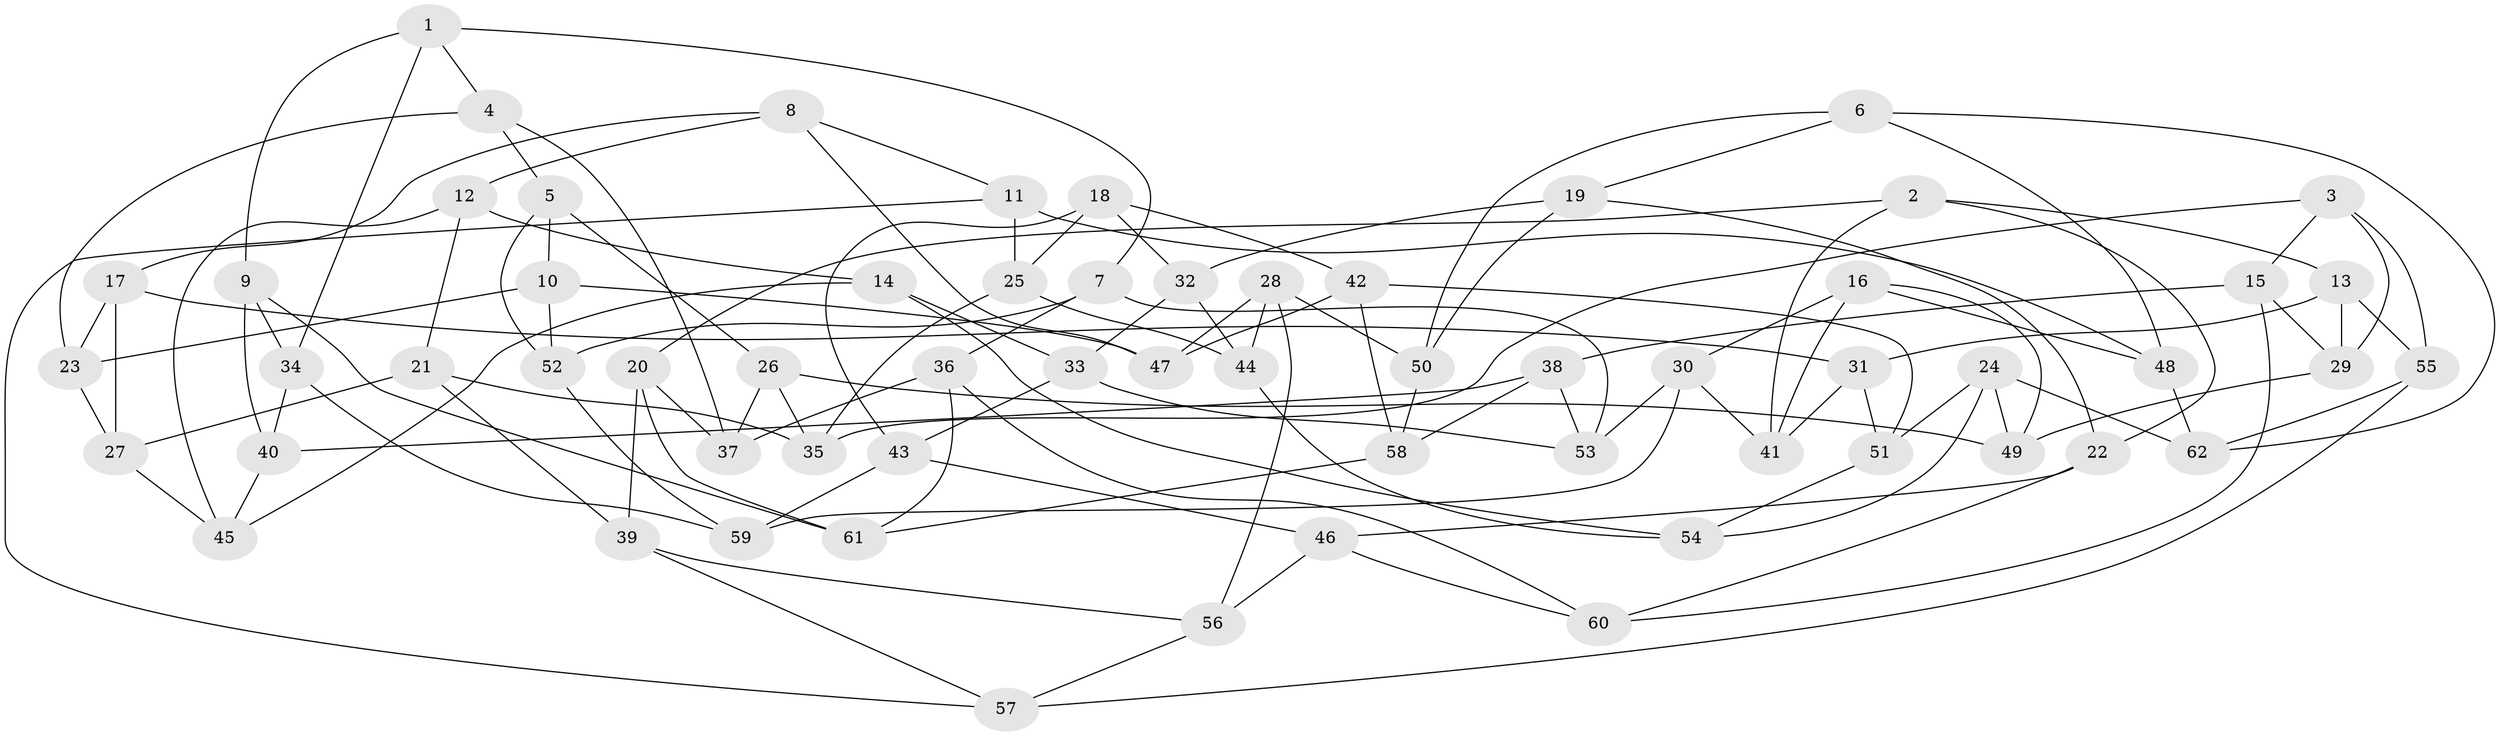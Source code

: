 // coarse degree distribution, {3: 0.2972972972972973, 4: 0.43243243243243246, 7: 0.02702702702702703, 2: 0.02702702702702703, 5: 0.05405405405405406, 6: 0.05405405405405406, 8: 0.10810810810810811}
// Generated by graph-tools (version 1.1) at 2025/01/03/04/25 22:01:58]
// undirected, 62 vertices, 124 edges
graph export_dot {
graph [start="1"]
  node [color=gray90,style=filled];
  1;
  2;
  3;
  4;
  5;
  6;
  7;
  8;
  9;
  10;
  11;
  12;
  13;
  14;
  15;
  16;
  17;
  18;
  19;
  20;
  21;
  22;
  23;
  24;
  25;
  26;
  27;
  28;
  29;
  30;
  31;
  32;
  33;
  34;
  35;
  36;
  37;
  38;
  39;
  40;
  41;
  42;
  43;
  44;
  45;
  46;
  47;
  48;
  49;
  50;
  51;
  52;
  53;
  54;
  55;
  56;
  57;
  58;
  59;
  60;
  61;
  62;
  1 -- 34;
  1 -- 9;
  1 -- 4;
  1 -- 7;
  2 -- 20;
  2 -- 22;
  2 -- 41;
  2 -- 13;
  3 -- 55;
  3 -- 29;
  3 -- 35;
  3 -- 15;
  4 -- 5;
  4 -- 37;
  4 -- 23;
  5 -- 10;
  5 -- 26;
  5 -- 52;
  6 -- 19;
  6 -- 48;
  6 -- 62;
  6 -- 50;
  7 -- 52;
  7 -- 53;
  7 -- 36;
  8 -- 12;
  8 -- 47;
  8 -- 17;
  8 -- 11;
  9 -- 34;
  9 -- 61;
  9 -- 40;
  10 -- 52;
  10 -- 47;
  10 -- 23;
  11 -- 57;
  11 -- 48;
  11 -- 25;
  12 -- 21;
  12 -- 14;
  12 -- 45;
  13 -- 29;
  13 -- 31;
  13 -- 55;
  14 -- 45;
  14 -- 33;
  14 -- 54;
  15 -- 60;
  15 -- 29;
  15 -- 38;
  16 -- 30;
  16 -- 49;
  16 -- 48;
  16 -- 41;
  17 -- 23;
  17 -- 31;
  17 -- 27;
  18 -- 42;
  18 -- 25;
  18 -- 43;
  18 -- 32;
  19 -- 50;
  19 -- 32;
  19 -- 22;
  20 -- 39;
  20 -- 37;
  20 -- 61;
  21 -- 35;
  21 -- 39;
  21 -- 27;
  22 -- 60;
  22 -- 46;
  23 -- 27;
  24 -- 54;
  24 -- 49;
  24 -- 62;
  24 -- 51;
  25 -- 35;
  25 -- 44;
  26 -- 35;
  26 -- 49;
  26 -- 37;
  27 -- 45;
  28 -- 50;
  28 -- 47;
  28 -- 56;
  28 -- 44;
  29 -- 49;
  30 -- 41;
  30 -- 59;
  30 -- 53;
  31 -- 51;
  31 -- 41;
  32 -- 33;
  32 -- 44;
  33 -- 43;
  33 -- 53;
  34 -- 59;
  34 -- 40;
  36 -- 37;
  36 -- 61;
  36 -- 60;
  38 -- 53;
  38 -- 58;
  38 -- 40;
  39 -- 56;
  39 -- 57;
  40 -- 45;
  42 -- 51;
  42 -- 47;
  42 -- 58;
  43 -- 46;
  43 -- 59;
  44 -- 54;
  46 -- 60;
  46 -- 56;
  48 -- 62;
  50 -- 58;
  51 -- 54;
  52 -- 59;
  55 -- 62;
  55 -- 57;
  56 -- 57;
  58 -- 61;
}
